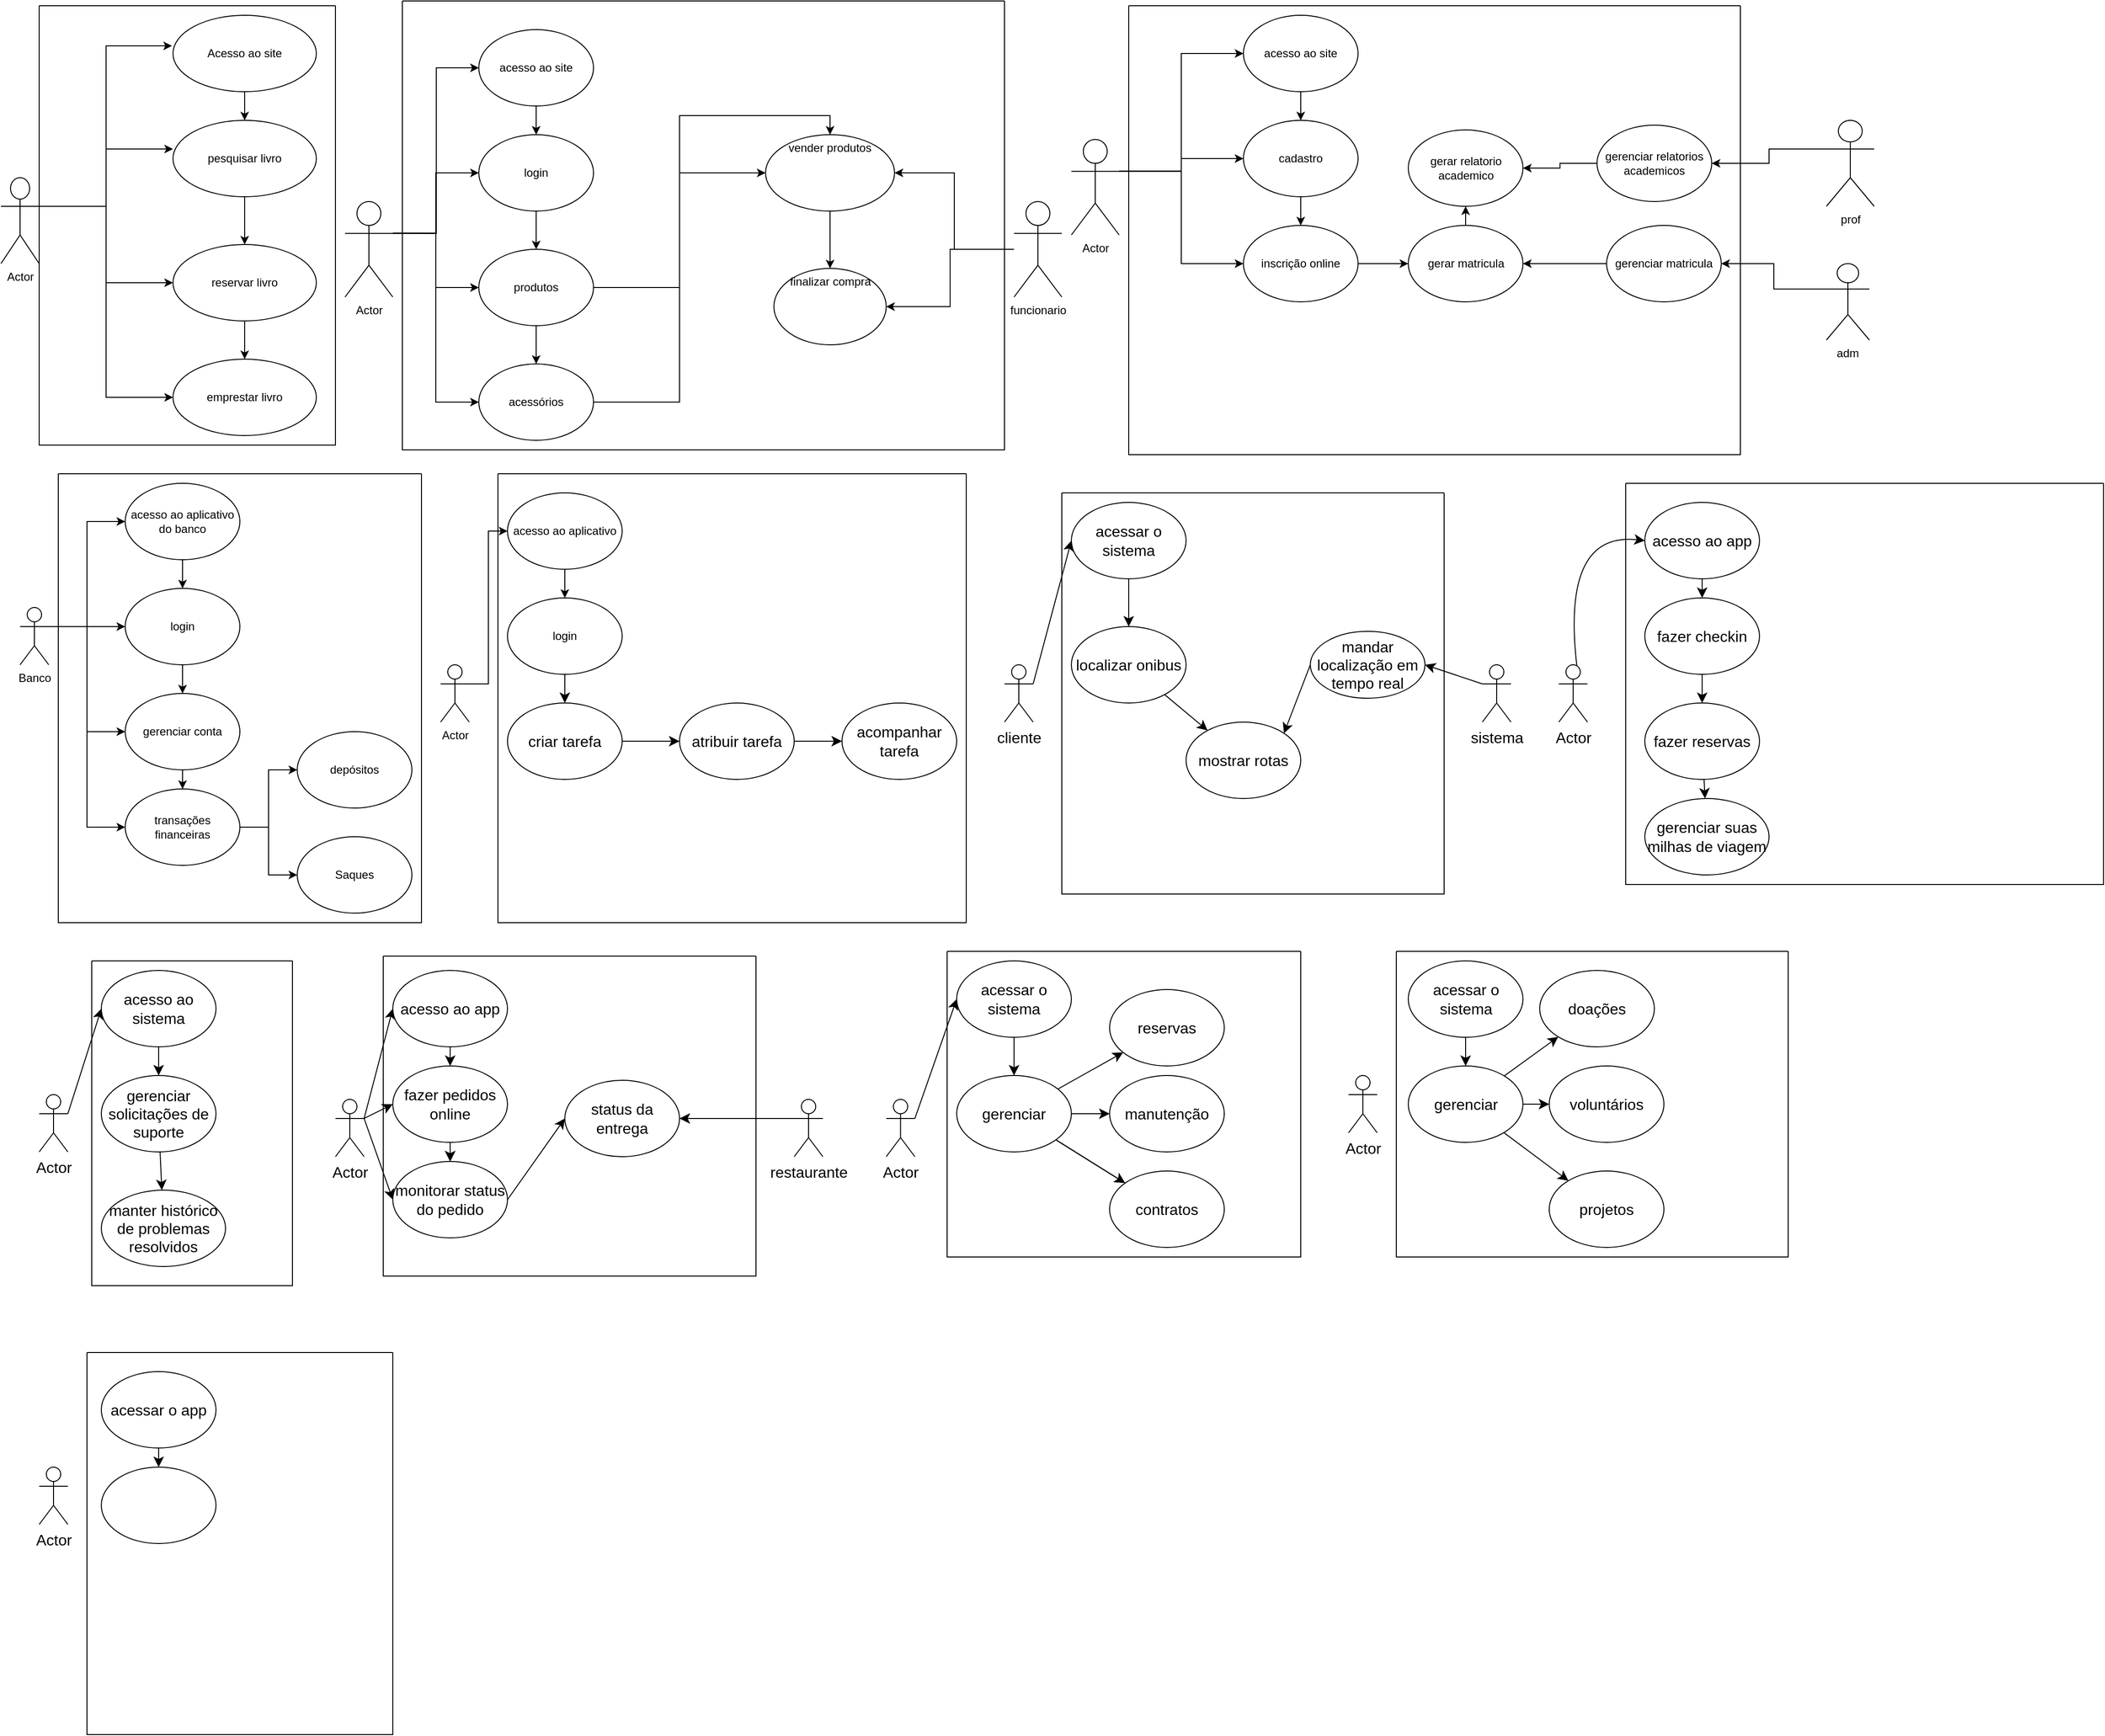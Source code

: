 <mxfile version="21.1.4" type="github">
  <diagram name="Página-1" id="LRbnNVNP2X4PWwNrP-vT">
    <mxGraphModel dx="826" dy="594" grid="1" gridSize="10" guides="1" tooltips="1" connect="1" arrows="1" fold="1" page="0" pageScale="1" pageWidth="1920" pageHeight="1200" background="none" math="0" shadow="0">
      <root>
        <mxCell id="0" />
        <mxCell id="1" parent="0" />
        <mxCell id="oviOYFt7pR6-ga45V4re-5" style="edgeStyle=orthogonalEdgeStyle;rounded=0;orthogonalLoop=1;jettySize=auto;html=1;exitX=1;exitY=0.333;exitDx=0;exitDy=0;exitPerimeter=0;entryX=0;entryY=0.375;entryDx=0;entryDy=0;entryPerimeter=0;" parent="1" source="oviOYFt7pR6-ga45V4re-1" target="oviOYFt7pR6-ga45V4re-2" edge="1">
          <mxGeometry relative="1" as="geometry" />
        </mxCell>
        <mxCell id="oviOYFt7pR6-ga45V4re-6" style="edgeStyle=orthogonalEdgeStyle;rounded=0;orthogonalLoop=1;jettySize=auto;html=1;exitX=1;exitY=0.333;exitDx=0;exitDy=0;exitPerimeter=0;entryX=0;entryY=0.5;entryDx=0;entryDy=0;" parent="1" source="oviOYFt7pR6-ga45V4re-1" target="oviOYFt7pR6-ga45V4re-3" edge="1">
          <mxGeometry relative="1" as="geometry" />
        </mxCell>
        <mxCell id="oviOYFt7pR6-ga45V4re-7" style="edgeStyle=orthogonalEdgeStyle;rounded=0;orthogonalLoop=1;jettySize=auto;html=1;exitX=1;exitY=0.333;exitDx=0;exitDy=0;exitPerimeter=0;entryX=0;entryY=0.5;entryDx=0;entryDy=0;" parent="1" source="oviOYFt7pR6-ga45V4re-1" target="oviOYFt7pR6-ga45V4re-4" edge="1">
          <mxGeometry relative="1" as="geometry" />
        </mxCell>
        <mxCell id="oviOYFt7pR6-ga45V4re-10" style="edgeStyle=orthogonalEdgeStyle;rounded=0;orthogonalLoop=1;jettySize=auto;html=1;exitX=1;exitY=0.333;exitDx=0;exitDy=0;exitPerimeter=0;entryX=-0.007;entryY=0.4;entryDx=0;entryDy=0;entryPerimeter=0;" parent="1" source="oviOYFt7pR6-ga45V4re-1" target="oviOYFt7pR6-ga45V4re-9" edge="1">
          <mxGeometry relative="1" as="geometry" />
        </mxCell>
        <mxCell id="oviOYFt7pR6-ga45V4re-1" value="Actor" style="shape=umlActor;verticalLabelPosition=bottom;verticalAlign=top;html=1;outlineConnect=0;" parent="1" vertex="1">
          <mxGeometry y="200" width="40" height="90" as="geometry" />
        </mxCell>
        <mxCell id="oviOYFt7pR6-ga45V4re-21" value="" style="edgeStyle=orthogonalEdgeStyle;rounded=0;orthogonalLoop=1;jettySize=auto;html=1;" parent="1" source="oviOYFt7pR6-ga45V4re-2" target="oviOYFt7pR6-ga45V4re-3" edge="1">
          <mxGeometry relative="1" as="geometry" />
        </mxCell>
        <mxCell id="oviOYFt7pR6-ga45V4re-2" value="pesquisar livro" style="ellipse;whiteSpace=wrap;html=1;" parent="1" vertex="1">
          <mxGeometry x="180" y="140" width="150" height="80" as="geometry" />
        </mxCell>
        <mxCell id="oviOYFt7pR6-ga45V4re-22" value="" style="edgeStyle=orthogonalEdgeStyle;rounded=0;orthogonalLoop=1;jettySize=auto;html=1;" parent="1" source="oviOYFt7pR6-ga45V4re-3" target="oviOYFt7pR6-ga45V4re-4" edge="1">
          <mxGeometry relative="1" as="geometry" />
        </mxCell>
        <mxCell id="oviOYFt7pR6-ga45V4re-3" value="reservar livro" style="ellipse;whiteSpace=wrap;html=1;" parent="1" vertex="1">
          <mxGeometry x="180" y="270" width="150" height="80" as="geometry" />
        </mxCell>
        <mxCell id="oviOYFt7pR6-ga45V4re-4" value="emprestar livro" style="ellipse;whiteSpace=wrap;html=1;" parent="1" vertex="1">
          <mxGeometry x="180" y="390" width="150" height="80" as="geometry" />
        </mxCell>
        <mxCell id="oviOYFt7pR6-ga45V4re-20" value="" style="edgeStyle=orthogonalEdgeStyle;rounded=0;orthogonalLoop=1;jettySize=auto;html=1;" parent="1" source="oviOYFt7pR6-ga45V4re-9" target="oviOYFt7pR6-ga45V4re-2" edge="1">
          <mxGeometry relative="1" as="geometry" />
        </mxCell>
        <mxCell id="oviOYFt7pR6-ga45V4re-9" value="Acesso ao site" style="ellipse;whiteSpace=wrap;html=1;" parent="1" vertex="1">
          <mxGeometry x="180" y="30" width="150" height="80" as="geometry" />
        </mxCell>
        <mxCell id="oviOYFt7pR6-ga45V4re-27" style="edgeStyle=orthogonalEdgeStyle;rounded=0;orthogonalLoop=1;jettySize=auto;html=1;entryX=0;entryY=0.5;entryDx=0;entryDy=0;" parent="1" target="oviOYFt7pR6-ga45V4re-13" edge="1">
          <mxGeometry relative="1" as="geometry">
            <mxPoint x="410" y="258" as="sourcePoint" />
          </mxGeometry>
        </mxCell>
        <mxCell id="oviOYFt7pR6-ga45V4re-28" style="edgeStyle=orthogonalEdgeStyle;rounded=0;orthogonalLoop=1;jettySize=auto;html=1;exitX=1;exitY=0.333;exitDx=0;exitDy=0;exitPerimeter=0;entryX=0;entryY=0.5;entryDx=0;entryDy=0;" parent="1" source="oviOYFt7pR6-ga45V4re-11" target="oviOYFt7pR6-ga45V4re-12" edge="1">
          <mxGeometry relative="1" as="geometry" />
        </mxCell>
        <mxCell id="oviOYFt7pR6-ga45V4re-29" style="edgeStyle=orthogonalEdgeStyle;rounded=0;orthogonalLoop=1;jettySize=auto;html=1;exitX=1;exitY=0.333;exitDx=0;exitDy=0;exitPerimeter=0;entryX=0;entryY=0.5;entryDx=0;entryDy=0;" parent="1" source="oviOYFt7pR6-ga45V4re-11" target="oviOYFt7pR6-ga45V4re-16" edge="1">
          <mxGeometry relative="1" as="geometry" />
        </mxCell>
        <mxCell id="oviOYFt7pR6-ga45V4re-30" style="edgeStyle=orthogonalEdgeStyle;rounded=0;orthogonalLoop=1;jettySize=auto;html=1;exitX=1;exitY=0.333;exitDx=0;exitDy=0;exitPerimeter=0;entryX=0;entryY=0.5;entryDx=0;entryDy=0;" parent="1" source="oviOYFt7pR6-ga45V4re-11" target="oviOYFt7pR6-ga45V4re-15" edge="1">
          <mxGeometry relative="1" as="geometry" />
        </mxCell>
        <mxCell id="oviOYFt7pR6-ga45V4re-11" value="Actor" style="shape=umlActor;verticalLabelPosition=bottom;verticalAlign=top;html=1;outlineConnect=0;" parent="1" vertex="1">
          <mxGeometry x="360" y="225" width="50" height="100" as="geometry" />
        </mxCell>
        <mxCell id="oviOYFt7pR6-ga45V4re-36" value="" style="edgeStyle=orthogonalEdgeStyle;rounded=0;orthogonalLoop=1;jettySize=auto;html=1;" parent="1" source="oviOYFt7pR6-ga45V4re-12" target="oviOYFt7pR6-ga45V4re-16" edge="1">
          <mxGeometry relative="1" as="geometry" />
        </mxCell>
        <mxCell id="oviOYFt7pR6-ga45V4re-12" value="login" style="ellipse;whiteSpace=wrap;html=1;" parent="1" vertex="1">
          <mxGeometry x="500" y="155" width="120" height="80" as="geometry" />
        </mxCell>
        <mxCell id="oviOYFt7pR6-ga45V4re-35" value="" style="edgeStyle=orthogonalEdgeStyle;rounded=0;orthogonalLoop=1;jettySize=auto;html=1;" parent="1" source="oviOYFt7pR6-ga45V4re-13" target="oviOYFt7pR6-ga45V4re-12" edge="1">
          <mxGeometry relative="1" as="geometry" />
        </mxCell>
        <mxCell id="oviOYFt7pR6-ga45V4re-13" value="acesso ao site" style="ellipse;whiteSpace=wrap;html=1;" parent="1" vertex="1">
          <mxGeometry x="500" y="45" width="120" height="80" as="geometry" />
        </mxCell>
        <mxCell id="oviOYFt7pR6-ga45V4re-26" value="" style="edgeStyle=orthogonalEdgeStyle;rounded=0;orthogonalLoop=1;jettySize=auto;html=1;" parent="1" source="oviOYFt7pR6-ga45V4re-14" target="oviOYFt7pR6-ga45V4re-25" edge="1">
          <mxGeometry relative="1" as="geometry" />
        </mxCell>
        <mxCell id="oviOYFt7pR6-ga45V4re-34" value="" style="edgeStyle=orthogonalEdgeStyle;rounded=0;orthogonalLoop=1;jettySize=auto;html=1;" parent="1" source="oviOYFt7pR6-ga45V4re-14" target="oviOYFt7pR6-ga45V4re-33" edge="1">
          <mxGeometry relative="1" as="geometry" />
        </mxCell>
        <object label="funcionario" id="oviOYFt7pR6-ga45V4re-14">
          <mxCell style="shape=umlActor;verticalLabelPosition=bottom;verticalAlign=top;html=1;outlineConnect=0;" parent="1" vertex="1">
            <mxGeometry x="1060" y="225" width="50" height="100" as="geometry" />
          </mxCell>
        </object>
        <mxCell id="oviOYFt7pR6-ga45V4re-32" style="edgeStyle=orthogonalEdgeStyle;rounded=0;orthogonalLoop=1;jettySize=auto;html=1;exitX=1;exitY=0.5;exitDx=0;exitDy=0;entryX=0.5;entryY=0;entryDx=0;entryDy=0;" parent="1" source="oviOYFt7pR6-ga45V4re-15" target="oviOYFt7pR6-ga45V4re-25" edge="1">
          <mxGeometry relative="1" as="geometry" />
        </mxCell>
        <mxCell id="oviOYFt7pR6-ga45V4re-15" value="acessórios" style="ellipse;whiteSpace=wrap;html=1;" parent="1" vertex="1">
          <mxGeometry x="500" y="395" width="120" height="80" as="geometry" />
        </mxCell>
        <mxCell id="oviOYFt7pR6-ga45V4re-31" style="edgeStyle=orthogonalEdgeStyle;rounded=0;orthogonalLoop=1;jettySize=auto;html=1;exitX=1;exitY=0.5;exitDx=0;exitDy=0;entryX=0;entryY=0.5;entryDx=0;entryDy=0;" parent="1" source="oviOYFt7pR6-ga45V4re-16" target="oviOYFt7pR6-ga45V4re-25" edge="1">
          <mxGeometry relative="1" as="geometry" />
        </mxCell>
        <mxCell id="oviOYFt7pR6-ga45V4re-37" value="" style="edgeStyle=orthogonalEdgeStyle;rounded=0;orthogonalLoop=1;jettySize=auto;html=1;" parent="1" source="oviOYFt7pR6-ga45V4re-16" target="oviOYFt7pR6-ga45V4re-15" edge="1">
          <mxGeometry relative="1" as="geometry" />
        </mxCell>
        <mxCell id="oviOYFt7pR6-ga45V4re-16" value="produtos" style="ellipse;whiteSpace=wrap;html=1;" parent="1" vertex="1">
          <mxGeometry x="500" y="275" width="120" height="80" as="geometry" />
        </mxCell>
        <mxCell id="oviOYFt7pR6-ga45V4re-38" value="" style="edgeStyle=orthogonalEdgeStyle;rounded=0;orthogonalLoop=1;jettySize=auto;html=1;" parent="1" source="oviOYFt7pR6-ga45V4re-25" target="oviOYFt7pR6-ga45V4re-33" edge="1">
          <mxGeometry relative="1" as="geometry" />
        </mxCell>
        <mxCell id="oviOYFt7pR6-ga45V4re-25" value="vender produtos" style="ellipse;whiteSpace=wrap;html=1;verticalAlign=top;" parent="1" vertex="1">
          <mxGeometry x="800" y="155" width="135" height="80" as="geometry" />
        </mxCell>
        <mxCell id="oviOYFt7pR6-ga45V4re-33" value="finalizar compra" style="ellipse;whiteSpace=wrap;html=1;verticalAlign=top;" parent="1" vertex="1">
          <mxGeometry x="808.75" y="295" width="117.5" height="80" as="geometry" />
        </mxCell>
        <mxCell id="oviOYFt7pR6-ga45V4re-43" value="" style="swimlane;startSize=0;" parent="1" vertex="1">
          <mxGeometry x="420" y="15" width="630" height="470" as="geometry" />
        </mxCell>
        <mxCell id="oviOYFt7pR6-ga45V4re-44" value="" style="swimlane;startSize=0;" parent="1" vertex="1">
          <mxGeometry x="40" y="20" width="310" height="460" as="geometry" />
        </mxCell>
        <mxCell id="oviOYFt7pR6-ga45V4re-45" value="" style="swimlane;startSize=0;" parent="1" vertex="1">
          <mxGeometry x="1180" y="20" width="640" height="470" as="geometry" />
        </mxCell>
        <mxCell id="oviOYFt7pR6-ga45V4re-47" value="" style="edgeStyle=orthogonalEdgeStyle;rounded=0;orthogonalLoop=1;jettySize=auto;html=1;" parent="oviOYFt7pR6-ga45V4re-45" source="oviOYFt7pR6-ga45V4re-40" target="oviOYFt7pR6-ga45V4re-46" edge="1">
          <mxGeometry relative="1" as="geometry" />
        </mxCell>
        <mxCell id="oviOYFt7pR6-ga45V4re-40" value="acesso ao site" style="ellipse;whiteSpace=wrap;html=1;" parent="oviOYFt7pR6-ga45V4re-45" vertex="1">
          <mxGeometry x="120" y="10" width="120" height="80" as="geometry" />
        </mxCell>
        <mxCell id="oviOYFt7pR6-ga45V4re-49" value="" style="edgeStyle=orthogonalEdgeStyle;rounded=0;orthogonalLoop=1;jettySize=auto;html=1;" parent="oviOYFt7pR6-ga45V4re-45" source="oviOYFt7pR6-ga45V4re-46" target="oviOYFt7pR6-ga45V4re-48" edge="1">
          <mxGeometry relative="1" as="geometry" />
        </mxCell>
        <mxCell id="oviOYFt7pR6-ga45V4re-46" value="cadastro" style="ellipse;whiteSpace=wrap;html=1;" parent="oviOYFt7pR6-ga45V4re-45" vertex="1">
          <mxGeometry x="120" y="120" width="120" height="80" as="geometry" />
        </mxCell>
        <mxCell id="oviOYFt7pR6-ga45V4re-55" value="" style="edgeStyle=orthogonalEdgeStyle;rounded=0;orthogonalLoop=1;jettySize=auto;html=1;" parent="oviOYFt7pR6-ga45V4re-45" source="oviOYFt7pR6-ga45V4re-48" target="oviOYFt7pR6-ga45V4re-54" edge="1">
          <mxGeometry relative="1" as="geometry" />
        </mxCell>
        <mxCell id="oviOYFt7pR6-ga45V4re-48" value="inscrição online" style="ellipse;whiteSpace=wrap;html=1;" parent="oviOYFt7pR6-ga45V4re-45" vertex="1">
          <mxGeometry x="120" y="230" width="120" height="80" as="geometry" />
        </mxCell>
        <mxCell id="oviOYFt7pR6-ga45V4re-64" style="edgeStyle=orthogonalEdgeStyle;rounded=0;orthogonalLoop=1;jettySize=auto;html=1;exitX=0;exitY=0.333;exitDx=0;exitDy=0;exitPerimeter=0;entryX=1;entryY=0.5;entryDx=0;entryDy=0;" parent="oviOYFt7pR6-ga45V4re-45" source="oviOYFt7pR6-ga45V4re-53" target="oviOYFt7pR6-ga45V4re-63" edge="1">
          <mxGeometry relative="1" as="geometry" />
        </mxCell>
        <mxCell id="oviOYFt7pR6-ga45V4re-53" value="adm" style="shape=umlActor;verticalLabelPosition=bottom;verticalAlign=top;outlineConnect=0;align=center;" parent="oviOYFt7pR6-ga45V4re-45" vertex="1">
          <mxGeometry x="730" y="270" width="45" height="80" as="geometry" />
        </mxCell>
        <mxCell id="oviOYFt7pR6-ga45V4re-61" value="" style="edgeStyle=orthogonalEdgeStyle;rounded=0;orthogonalLoop=1;jettySize=auto;html=1;" parent="oviOYFt7pR6-ga45V4re-45" source="oviOYFt7pR6-ga45V4re-54" target="oviOYFt7pR6-ga45V4re-60" edge="1">
          <mxGeometry relative="1" as="geometry" />
        </mxCell>
        <mxCell id="oviOYFt7pR6-ga45V4re-54" value="gerar matricula" style="ellipse;whiteSpace=wrap;html=1;align=center;" parent="oviOYFt7pR6-ga45V4re-45" vertex="1">
          <mxGeometry x="292.5" y="230" width="120" height="80" as="geometry" />
        </mxCell>
        <mxCell id="oviOYFt7pR6-ga45V4re-58" style="edgeStyle=orthogonalEdgeStyle;rounded=0;orthogonalLoop=1;jettySize=auto;html=1;exitX=0;exitY=0.333;exitDx=0;exitDy=0;exitPerimeter=0;entryX=1;entryY=0.5;entryDx=0;entryDy=0;" parent="oviOYFt7pR6-ga45V4re-45" source="oviOYFt7pR6-ga45V4re-56" target="oviOYFt7pR6-ga45V4re-57" edge="1">
          <mxGeometry relative="1" as="geometry" />
        </mxCell>
        <mxCell id="oviOYFt7pR6-ga45V4re-56" value="prof" style="shape=umlActor;verticalLabelPosition=bottom;verticalAlign=top;html=1;outlineConnect=0;" parent="oviOYFt7pR6-ga45V4re-45" vertex="1">
          <mxGeometry x="730" y="120" width="50" height="90" as="geometry" />
        </mxCell>
        <mxCell id="oviOYFt7pR6-ga45V4re-62" style="edgeStyle=orthogonalEdgeStyle;rounded=0;orthogonalLoop=1;jettySize=auto;html=1;exitX=0;exitY=0.5;exitDx=0;exitDy=0;entryX=1;entryY=0.5;entryDx=0;entryDy=0;" parent="oviOYFt7pR6-ga45V4re-45" source="oviOYFt7pR6-ga45V4re-57" target="oviOYFt7pR6-ga45V4re-60" edge="1">
          <mxGeometry relative="1" as="geometry" />
        </mxCell>
        <mxCell id="oviOYFt7pR6-ga45V4re-57" value="gerenciar relatorios academicos" style="ellipse;whiteSpace=wrap;html=1;" parent="oviOYFt7pR6-ga45V4re-45" vertex="1">
          <mxGeometry x="490" y="125" width="120" height="80" as="geometry" />
        </mxCell>
        <mxCell id="oviOYFt7pR6-ga45V4re-60" value="gerar relatorio academico" style="ellipse;whiteSpace=wrap;html=1;align=center;" parent="oviOYFt7pR6-ga45V4re-45" vertex="1">
          <mxGeometry x="292.5" y="130" width="120" height="80" as="geometry" />
        </mxCell>
        <mxCell id="oviOYFt7pR6-ga45V4re-65" style="edgeStyle=orthogonalEdgeStyle;rounded=0;orthogonalLoop=1;jettySize=auto;html=1;exitX=0;exitY=0.5;exitDx=0;exitDy=0;entryX=1;entryY=0.5;entryDx=0;entryDy=0;" parent="oviOYFt7pR6-ga45V4re-45" source="oviOYFt7pR6-ga45V4re-63" target="oviOYFt7pR6-ga45V4re-54" edge="1">
          <mxGeometry relative="1" as="geometry" />
        </mxCell>
        <mxCell id="oviOYFt7pR6-ga45V4re-63" value="gerenciar matricula" style="ellipse;whiteSpace=wrap;html=1;" parent="oviOYFt7pR6-ga45V4re-45" vertex="1">
          <mxGeometry x="500" y="230" width="120" height="80" as="geometry" />
        </mxCell>
        <mxCell id="oviOYFt7pR6-ga45V4re-82" style="edgeStyle=orthogonalEdgeStyle;rounded=0;orthogonalLoop=1;jettySize=auto;html=1;exitX=1;exitY=0.333;exitDx=0;exitDy=0;exitPerimeter=0;entryX=0;entryY=0.5;entryDx=0;entryDy=0;" parent="1" source="oviOYFt7pR6-ga45V4re-66" target="oviOYFt7pR6-ga45V4re-68" edge="1">
          <mxGeometry relative="1" as="geometry" />
        </mxCell>
        <mxCell id="oviOYFt7pR6-ga45V4re-83" style="edgeStyle=orthogonalEdgeStyle;rounded=0;orthogonalLoop=1;jettySize=auto;html=1;exitX=1;exitY=0.333;exitDx=0;exitDy=0;exitPerimeter=0;entryX=0;entryY=0.5;entryDx=0;entryDy=0;" parent="1" source="oviOYFt7pR6-ga45V4re-66" target="oviOYFt7pR6-ga45V4re-69" edge="1">
          <mxGeometry relative="1" as="geometry" />
        </mxCell>
        <mxCell id="oviOYFt7pR6-ga45V4re-84" style="edgeStyle=orthogonalEdgeStyle;rounded=0;orthogonalLoop=1;jettySize=auto;html=1;exitX=1;exitY=0.333;exitDx=0;exitDy=0;exitPerimeter=0;entryX=0;entryY=0.5;entryDx=0;entryDy=0;" parent="1" source="oviOYFt7pR6-ga45V4re-66" target="oviOYFt7pR6-ga45V4re-71" edge="1">
          <mxGeometry relative="1" as="geometry" />
        </mxCell>
        <mxCell id="oviOYFt7pR6-ga45V4re-85" style="edgeStyle=orthogonalEdgeStyle;rounded=0;orthogonalLoop=1;jettySize=auto;html=1;exitX=1;exitY=0.333;exitDx=0;exitDy=0;exitPerimeter=0;entryX=0;entryY=0.5;entryDx=0;entryDy=0;" parent="1" source="oviOYFt7pR6-ga45V4re-66" target="oviOYFt7pR6-ga45V4re-73" edge="1">
          <mxGeometry relative="1" as="geometry" />
        </mxCell>
        <mxCell id="oviOYFt7pR6-ga45V4re-66" value="Banco" style="shape=umlActor;verticalLabelPosition=bottom;verticalAlign=top;html=1;outlineConnect=0;" parent="1" vertex="1">
          <mxGeometry x="20" y="650" width="30" height="60" as="geometry" />
        </mxCell>
        <mxCell id="oviOYFt7pR6-ga45V4re-67" value="" style="swimlane;startSize=0;" parent="1" vertex="1">
          <mxGeometry x="60" y="510" width="380" height="470" as="geometry" />
        </mxCell>
        <mxCell id="oviOYFt7pR6-ga45V4re-70" value="" style="edgeStyle=orthogonalEdgeStyle;rounded=0;orthogonalLoop=1;jettySize=auto;html=1;" parent="oviOYFt7pR6-ga45V4re-67" source="oviOYFt7pR6-ga45V4re-68" target="oviOYFt7pR6-ga45V4re-69" edge="1">
          <mxGeometry relative="1" as="geometry" />
        </mxCell>
        <mxCell id="oviOYFt7pR6-ga45V4re-68" value="acesso ao aplicativo do banco" style="ellipse;whiteSpace=wrap;html=1;" parent="oviOYFt7pR6-ga45V4re-67" vertex="1">
          <mxGeometry x="70" y="10" width="120" height="80" as="geometry" />
        </mxCell>
        <mxCell id="oviOYFt7pR6-ga45V4re-72" value="" style="edgeStyle=orthogonalEdgeStyle;rounded=0;orthogonalLoop=1;jettySize=auto;html=1;" parent="oviOYFt7pR6-ga45V4re-67" source="oviOYFt7pR6-ga45V4re-69" target="oviOYFt7pR6-ga45V4re-71" edge="1">
          <mxGeometry relative="1" as="geometry" />
        </mxCell>
        <mxCell id="oviOYFt7pR6-ga45V4re-69" value="login" style="ellipse;whiteSpace=wrap;html=1;" parent="oviOYFt7pR6-ga45V4re-67" vertex="1">
          <mxGeometry x="70" y="120" width="120" height="80" as="geometry" />
        </mxCell>
        <mxCell id="oviOYFt7pR6-ga45V4re-74" value="" style="edgeStyle=orthogonalEdgeStyle;rounded=0;orthogonalLoop=1;jettySize=auto;html=1;" parent="oviOYFt7pR6-ga45V4re-67" source="oviOYFt7pR6-ga45V4re-71" target="oviOYFt7pR6-ga45V4re-73" edge="1">
          <mxGeometry relative="1" as="geometry" />
        </mxCell>
        <mxCell id="oviOYFt7pR6-ga45V4re-71" value="gerenciar conta" style="ellipse;whiteSpace=wrap;html=1;" parent="oviOYFt7pR6-ga45V4re-67" vertex="1">
          <mxGeometry x="70" y="230" width="120" height="80" as="geometry" />
        </mxCell>
        <mxCell id="oviOYFt7pR6-ga45V4re-81" value="" style="edgeStyle=orthogonalEdgeStyle;rounded=0;orthogonalLoop=1;jettySize=auto;html=1;" parent="oviOYFt7pR6-ga45V4re-67" source="oviOYFt7pR6-ga45V4re-73" target="oviOYFt7pR6-ga45V4re-80" edge="1">
          <mxGeometry relative="1" as="geometry" />
        </mxCell>
        <mxCell id="oviOYFt7pR6-ga45V4re-73" value="transações financeiras" style="ellipse;whiteSpace=wrap;html=1;" parent="oviOYFt7pR6-ga45V4re-67" vertex="1">
          <mxGeometry x="70" y="330" width="120" height="80" as="geometry" />
        </mxCell>
        <mxCell id="oviOYFt7pR6-ga45V4re-78" value="depósitos" style="ellipse;whiteSpace=wrap;html=1;" parent="oviOYFt7pR6-ga45V4re-67" vertex="1">
          <mxGeometry x="250" y="270" width="120" height="80" as="geometry" />
        </mxCell>
        <mxCell id="oviOYFt7pR6-ga45V4re-79" value="" style="edgeStyle=orthogonalEdgeStyle;rounded=0;orthogonalLoop=1;jettySize=auto;html=1;" parent="oviOYFt7pR6-ga45V4re-67" source="oviOYFt7pR6-ga45V4re-73" target="oviOYFt7pR6-ga45V4re-78" edge="1">
          <mxGeometry relative="1" as="geometry" />
        </mxCell>
        <mxCell id="oviOYFt7pR6-ga45V4re-80" value="Saques" style="ellipse;whiteSpace=wrap;html=1;" parent="oviOYFt7pR6-ga45V4re-67" vertex="1">
          <mxGeometry x="250" y="380" width="120" height="80" as="geometry" />
        </mxCell>
        <mxCell id="oviOYFt7pR6-ga45V4re-39" value="Actor" style="shape=umlActor;verticalLabelPosition=bottom;verticalAlign=top;html=1;outlineConnect=0;" parent="1" vertex="1">
          <mxGeometry x="1120" y="160" width="50" height="100" as="geometry" />
        </mxCell>
        <mxCell id="oviOYFt7pR6-ga45V4re-50" style="edgeStyle=orthogonalEdgeStyle;rounded=0;orthogonalLoop=1;jettySize=auto;html=1;exitX=1;exitY=0.333;exitDx=0;exitDy=0;exitPerimeter=0;entryX=0;entryY=0.5;entryDx=0;entryDy=0;" parent="1" source="oviOYFt7pR6-ga45V4re-39" target="oviOYFt7pR6-ga45V4re-40" edge="1">
          <mxGeometry relative="1" as="geometry" />
        </mxCell>
        <mxCell id="oviOYFt7pR6-ga45V4re-51" style="edgeStyle=orthogonalEdgeStyle;rounded=0;orthogonalLoop=1;jettySize=auto;html=1;exitX=1;exitY=0.333;exitDx=0;exitDy=0;exitPerimeter=0;entryX=0;entryY=0.5;entryDx=0;entryDy=0;" parent="1" source="oviOYFt7pR6-ga45V4re-39" target="oviOYFt7pR6-ga45V4re-46" edge="1">
          <mxGeometry relative="1" as="geometry" />
        </mxCell>
        <mxCell id="oviOYFt7pR6-ga45V4re-52" style="edgeStyle=orthogonalEdgeStyle;rounded=0;orthogonalLoop=1;jettySize=auto;html=1;exitX=1;exitY=0.333;exitDx=0;exitDy=0;exitPerimeter=0;entryX=0;entryY=0.5;entryDx=0;entryDy=0;" parent="1" source="oviOYFt7pR6-ga45V4re-39" target="oviOYFt7pR6-ga45V4re-48" edge="1">
          <mxGeometry relative="1" as="geometry" />
        </mxCell>
        <mxCell id="JlkL9IGdBqdj9I0cIEox-1" style="edgeStyle=orthogonalEdgeStyle;rounded=0;orthogonalLoop=1;jettySize=auto;html=1;exitX=1;exitY=0.333;exitDx=0;exitDy=0;exitPerimeter=0;entryX=0;entryY=0.5;entryDx=0;entryDy=0;" parent="1" source="oviOYFt7pR6-ga45V4re-87" target="oviOYFt7pR6-ga45V4re-90" edge="1">
          <mxGeometry relative="1" as="geometry" />
        </mxCell>
        <mxCell id="oviOYFt7pR6-ga45V4re-87" value="Actor" style="shape=umlActor;verticalLabelPosition=bottom;verticalAlign=top;html=1;outlineConnect=0;" parent="1" vertex="1">
          <mxGeometry x="460" y="710" width="30" height="60" as="geometry" />
        </mxCell>
        <mxCell id="oviOYFt7pR6-ga45V4re-88" value="" style="swimlane;startSize=0;" parent="1" vertex="1">
          <mxGeometry x="520" y="510" width="490" height="470" as="geometry" />
        </mxCell>
        <mxCell id="JlkL9IGdBqdj9I0cIEox-2" value="" style="edgeStyle=orthogonalEdgeStyle;rounded=0;orthogonalLoop=1;jettySize=auto;html=1;" parent="oviOYFt7pR6-ga45V4re-88" source="oviOYFt7pR6-ga45V4re-90" target="oviOYFt7pR6-ga45V4re-89" edge="1">
          <mxGeometry relative="1" as="geometry" />
        </mxCell>
        <mxCell id="oviOYFt7pR6-ga45V4re-90" value="acesso ao aplicativo" style="ellipse;whiteSpace=wrap;html=1;" parent="oviOYFt7pR6-ga45V4re-88" vertex="1">
          <mxGeometry x="10" y="20" width="120" height="80" as="geometry" />
        </mxCell>
        <mxCell id="dRWtWInUFrxZpv6eShJe-2" value="" style="edgeStyle=none;curved=1;rounded=0;orthogonalLoop=1;jettySize=auto;html=1;fontSize=12;startSize=8;endSize=8;" edge="1" parent="oviOYFt7pR6-ga45V4re-88" source="oviOYFt7pR6-ga45V4re-89" target="dRWtWInUFrxZpv6eShJe-1">
          <mxGeometry relative="1" as="geometry" />
        </mxCell>
        <mxCell id="oviOYFt7pR6-ga45V4re-89" value="login" style="ellipse;whiteSpace=wrap;html=1;" parent="oviOYFt7pR6-ga45V4re-88" vertex="1">
          <mxGeometry x="10" y="130" width="120" height="80" as="geometry" />
        </mxCell>
        <mxCell id="dRWtWInUFrxZpv6eShJe-4" value="" style="edgeStyle=none;curved=1;rounded=0;orthogonalLoop=1;jettySize=auto;html=1;fontSize=12;startSize=8;endSize=8;" edge="1" parent="oviOYFt7pR6-ga45V4re-88" source="dRWtWInUFrxZpv6eShJe-1" target="dRWtWInUFrxZpv6eShJe-3">
          <mxGeometry relative="1" as="geometry" />
        </mxCell>
        <mxCell id="dRWtWInUFrxZpv6eShJe-1" value="criar tarefa" style="ellipse;whiteSpace=wrap;html=1;fontSize=16;" vertex="1" parent="oviOYFt7pR6-ga45V4re-88">
          <mxGeometry x="10" y="240" width="120" height="80" as="geometry" />
        </mxCell>
        <mxCell id="dRWtWInUFrxZpv6eShJe-6" value="" style="edgeStyle=none;curved=1;rounded=0;orthogonalLoop=1;jettySize=auto;html=1;fontSize=12;startSize=8;endSize=8;" edge="1" parent="oviOYFt7pR6-ga45V4re-88" source="dRWtWInUFrxZpv6eShJe-3" target="dRWtWInUFrxZpv6eShJe-5">
          <mxGeometry relative="1" as="geometry" />
        </mxCell>
        <mxCell id="dRWtWInUFrxZpv6eShJe-3" value="atribuir tarefa" style="ellipse;whiteSpace=wrap;html=1;fontSize=16;" vertex="1" parent="oviOYFt7pR6-ga45V4re-88">
          <mxGeometry x="190" y="240" width="120" height="80" as="geometry" />
        </mxCell>
        <mxCell id="dRWtWInUFrxZpv6eShJe-5" value="acompanhar tarefa" style="ellipse;whiteSpace=wrap;html=1;fontSize=16;" vertex="1" parent="oviOYFt7pR6-ga45V4re-88">
          <mxGeometry x="360" y="240" width="120" height="80" as="geometry" />
        </mxCell>
        <mxCell id="dRWtWInUFrxZpv6eShJe-7" value="" style="swimlane;startSize=0;fontSize=16;" vertex="1" parent="1">
          <mxGeometry x="1110" y="530" width="400" height="420" as="geometry" />
        </mxCell>
        <mxCell id="dRWtWInUFrxZpv6eShJe-12" value="" style="edgeStyle=none;curved=1;rounded=0;orthogonalLoop=1;jettySize=auto;html=1;fontSize=12;startSize=8;endSize=8;" edge="1" parent="dRWtWInUFrxZpv6eShJe-7" source="dRWtWInUFrxZpv6eShJe-9" target="dRWtWInUFrxZpv6eShJe-11">
          <mxGeometry relative="1" as="geometry" />
        </mxCell>
        <mxCell id="dRWtWInUFrxZpv6eShJe-9" value="acessar o sistema" style="ellipse;whiteSpace=wrap;html=1;fontSize=16;" vertex="1" parent="dRWtWInUFrxZpv6eShJe-7">
          <mxGeometry x="10" y="10" width="120" height="80" as="geometry" />
        </mxCell>
        <mxCell id="dRWtWInUFrxZpv6eShJe-18" value="" style="edgeStyle=none;curved=1;rounded=0;orthogonalLoop=1;jettySize=auto;html=1;fontSize=12;startSize=8;endSize=8;" edge="1" parent="dRWtWInUFrxZpv6eShJe-7" source="dRWtWInUFrxZpv6eShJe-11" target="dRWtWInUFrxZpv6eShJe-17">
          <mxGeometry relative="1" as="geometry" />
        </mxCell>
        <mxCell id="dRWtWInUFrxZpv6eShJe-11" value="localizar onibus" style="ellipse;whiteSpace=wrap;html=1;fontSize=16;" vertex="1" parent="dRWtWInUFrxZpv6eShJe-7">
          <mxGeometry x="10" y="140" width="120" height="80" as="geometry" />
        </mxCell>
        <mxCell id="dRWtWInUFrxZpv6eShJe-19" style="edgeStyle=none;curved=1;rounded=0;orthogonalLoop=1;jettySize=auto;html=1;exitX=0;exitY=0.5;exitDx=0;exitDy=0;entryX=1;entryY=0;entryDx=0;entryDy=0;fontSize=12;startSize=8;endSize=8;" edge="1" parent="dRWtWInUFrxZpv6eShJe-7" source="dRWtWInUFrxZpv6eShJe-14" target="dRWtWInUFrxZpv6eShJe-17">
          <mxGeometry relative="1" as="geometry" />
        </mxCell>
        <mxCell id="dRWtWInUFrxZpv6eShJe-14" value="mandar localização em tempo real" style="ellipse;whiteSpace=wrap;html=1;fontSize=16;" vertex="1" parent="dRWtWInUFrxZpv6eShJe-7">
          <mxGeometry x="260" y="145" width="120" height="70" as="geometry" />
        </mxCell>
        <mxCell id="dRWtWInUFrxZpv6eShJe-17" value="mostrar rotas" style="ellipse;whiteSpace=wrap;html=1;fontSize=16;" vertex="1" parent="dRWtWInUFrxZpv6eShJe-7">
          <mxGeometry x="130" y="240" width="120" height="80" as="geometry" />
        </mxCell>
        <mxCell id="dRWtWInUFrxZpv6eShJe-10" style="edgeStyle=none;curved=1;rounded=0;orthogonalLoop=1;jettySize=auto;html=1;exitX=1;exitY=0.333;exitDx=0;exitDy=0;exitPerimeter=0;entryX=0;entryY=0.5;entryDx=0;entryDy=0;fontSize=12;startSize=8;endSize=8;" edge="1" parent="1" source="dRWtWInUFrxZpv6eShJe-8" target="dRWtWInUFrxZpv6eShJe-9">
          <mxGeometry relative="1" as="geometry" />
        </mxCell>
        <mxCell id="dRWtWInUFrxZpv6eShJe-8" value="cliente" style="shape=umlActor;verticalLabelPosition=bottom;verticalAlign=top;html=1;outlineConnect=0;fontSize=16;" vertex="1" parent="1">
          <mxGeometry x="1050" y="710" width="30" height="60" as="geometry" />
        </mxCell>
        <mxCell id="dRWtWInUFrxZpv6eShJe-15" style="edgeStyle=none;curved=1;rounded=0;orthogonalLoop=1;jettySize=auto;html=1;exitX=0;exitY=0.333;exitDx=0;exitDy=0;exitPerimeter=0;entryX=1;entryY=0.5;entryDx=0;entryDy=0;fontSize=12;startSize=8;endSize=8;" edge="1" parent="1" source="dRWtWInUFrxZpv6eShJe-13" target="dRWtWInUFrxZpv6eShJe-14">
          <mxGeometry relative="1" as="geometry" />
        </mxCell>
        <mxCell id="dRWtWInUFrxZpv6eShJe-13" value="sistema&lt;br&gt;" style="shape=umlActor;verticalLabelPosition=bottom;verticalAlign=top;html=1;outlineConnect=0;fontSize=16;" vertex="1" parent="1">
          <mxGeometry x="1550" y="710" width="30" height="60" as="geometry" />
        </mxCell>
        <mxCell id="dRWtWInUFrxZpv6eShJe-20" value="" style="swimlane;startSize=0;fontSize=16;" vertex="1" parent="1">
          <mxGeometry x="1700" y="520" width="500" height="420" as="geometry" />
        </mxCell>
        <mxCell id="dRWtWInUFrxZpv6eShJe-25" value="" style="edgeStyle=none;curved=1;rounded=0;orthogonalLoop=1;jettySize=auto;html=1;fontSize=12;startSize=8;endSize=8;" edge="1" parent="dRWtWInUFrxZpv6eShJe-20" source="dRWtWInUFrxZpv6eShJe-22" target="dRWtWInUFrxZpv6eShJe-24">
          <mxGeometry relative="1" as="geometry" />
        </mxCell>
        <mxCell id="dRWtWInUFrxZpv6eShJe-22" value="acesso ao app" style="ellipse;whiteSpace=wrap;html=1;fontSize=16;" vertex="1" parent="dRWtWInUFrxZpv6eShJe-20">
          <mxGeometry x="20" y="20" width="120" height="80" as="geometry" />
        </mxCell>
        <mxCell id="dRWtWInUFrxZpv6eShJe-27" value="" style="edgeStyle=none;curved=1;rounded=0;orthogonalLoop=1;jettySize=auto;html=1;fontSize=12;startSize=8;endSize=8;" edge="1" parent="dRWtWInUFrxZpv6eShJe-20" source="dRWtWInUFrxZpv6eShJe-24" target="dRWtWInUFrxZpv6eShJe-26">
          <mxGeometry relative="1" as="geometry" />
        </mxCell>
        <mxCell id="dRWtWInUFrxZpv6eShJe-24" value="fazer checkin" style="ellipse;whiteSpace=wrap;html=1;fontSize=16;" vertex="1" parent="dRWtWInUFrxZpv6eShJe-20">
          <mxGeometry x="20" y="120" width="120" height="80" as="geometry" />
        </mxCell>
        <mxCell id="dRWtWInUFrxZpv6eShJe-29" value="" style="edgeStyle=none;curved=1;rounded=0;orthogonalLoop=1;jettySize=auto;html=1;fontSize=12;startSize=8;endSize=8;" edge="1" parent="dRWtWInUFrxZpv6eShJe-20" source="dRWtWInUFrxZpv6eShJe-26" target="dRWtWInUFrxZpv6eShJe-28">
          <mxGeometry relative="1" as="geometry" />
        </mxCell>
        <mxCell id="dRWtWInUFrxZpv6eShJe-26" value="fazer reservas" style="ellipse;whiteSpace=wrap;html=1;fontSize=16;" vertex="1" parent="dRWtWInUFrxZpv6eShJe-20">
          <mxGeometry x="20" y="230" width="120" height="80" as="geometry" />
        </mxCell>
        <mxCell id="dRWtWInUFrxZpv6eShJe-28" value="gerenciar suas milhas de viagem" style="ellipse;whiteSpace=wrap;html=1;fontSize=16;" vertex="1" parent="dRWtWInUFrxZpv6eShJe-20">
          <mxGeometry x="20" y="330" width="130" height="80" as="geometry" />
        </mxCell>
        <mxCell id="dRWtWInUFrxZpv6eShJe-23" style="edgeStyle=none;curved=1;rounded=0;orthogonalLoop=1;jettySize=auto;html=1;exitX=1;exitY=0.333;exitDx=0;exitDy=0;exitPerimeter=0;entryX=0;entryY=0.5;entryDx=0;entryDy=0;fontSize=12;startSize=8;endSize=8;" edge="1" parent="1" target="dRWtWInUFrxZpv6eShJe-22">
          <mxGeometry relative="1" as="geometry">
            <mxPoint x="1650" y="720" as="sourcePoint" />
            <Array as="points">
              <mxPoint x="1630" y="570" />
            </Array>
          </mxGeometry>
        </mxCell>
        <mxCell id="dRWtWInUFrxZpv6eShJe-21" value="Actor" style="shape=umlActor;verticalLabelPosition=bottom;verticalAlign=top;html=1;outlineConnect=0;fontSize=16;" vertex="1" parent="1">
          <mxGeometry x="1630" y="710" width="30" height="60" as="geometry" />
        </mxCell>
        <mxCell id="dRWtWInUFrxZpv6eShJe-37" style="edgeStyle=none;curved=1;rounded=0;orthogonalLoop=1;jettySize=auto;html=1;exitX=1;exitY=0.333;exitDx=0;exitDy=0;exitPerimeter=0;entryX=0.048;entryY=0.147;entryDx=0;entryDy=0;entryPerimeter=0;fontSize=12;startSize=8;endSize=8;" edge="1" parent="1" source="dRWtWInUFrxZpv6eShJe-30" target="dRWtWInUFrxZpv6eShJe-31">
          <mxGeometry relative="1" as="geometry" />
        </mxCell>
        <mxCell id="dRWtWInUFrxZpv6eShJe-30" value="Actor" style="shape=umlActor;verticalLabelPosition=bottom;verticalAlign=top;html=1;outlineConnect=0;fontSize=16;" vertex="1" parent="1">
          <mxGeometry x="40" y="1160" width="30" height="60" as="geometry" />
        </mxCell>
        <mxCell id="dRWtWInUFrxZpv6eShJe-31" value="" style="swimlane;startSize=0;fontSize=16;" vertex="1" parent="1">
          <mxGeometry x="95" y="1020" width="210" height="340" as="geometry" />
        </mxCell>
        <mxCell id="dRWtWInUFrxZpv6eShJe-34" value="" style="edgeStyle=none;curved=1;rounded=0;orthogonalLoop=1;jettySize=auto;html=1;fontSize=12;startSize=8;endSize=8;" edge="1" parent="dRWtWInUFrxZpv6eShJe-31" source="dRWtWInUFrxZpv6eShJe-32" target="dRWtWInUFrxZpv6eShJe-33">
          <mxGeometry relative="1" as="geometry" />
        </mxCell>
        <mxCell id="dRWtWInUFrxZpv6eShJe-32" value="acesso ao sistema" style="ellipse;whiteSpace=wrap;html=1;fontSize=16;" vertex="1" parent="dRWtWInUFrxZpv6eShJe-31">
          <mxGeometry x="10" y="10" width="120" height="80" as="geometry" />
        </mxCell>
        <mxCell id="dRWtWInUFrxZpv6eShJe-36" value="" style="edgeStyle=none;curved=1;rounded=0;orthogonalLoop=1;jettySize=auto;html=1;fontSize=12;startSize=8;endSize=8;" edge="1" parent="dRWtWInUFrxZpv6eShJe-31" source="dRWtWInUFrxZpv6eShJe-33" target="dRWtWInUFrxZpv6eShJe-35">
          <mxGeometry relative="1" as="geometry" />
        </mxCell>
        <mxCell id="dRWtWInUFrxZpv6eShJe-33" value="gerenciar solicitações de suporte" style="ellipse;whiteSpace=wrap;html=1;fontSize=16;" vertex="1" parent="dRWtWInUFrxZpv6eShJe-31">
          <mxGeometry x="10" y="120" width="120" height="80" as="geometry" />
        </mxCell>
        <mxCell id="dRWtWInUFrxZpv6eShJe-35" value="manter histórico de problemas resolvidos" style="ellipse;whiteSpace=wrap;html=1;fontSize=16;" vertex="1" parent="dRWtWInUFrxZpv6eShJe-31">
          <mxGeometry x="10" y="240" width="130" height="80" as="geometry" />
        </mxCell>
        <mxCell id="dRWtWInUFrxZpv6eShJe-49" style="edgeStyle=none;curved=1;rounded=0;orthogonalLoop=1;jettySize=auto;html=1;exitX=1;exitY=0.333;exitDx=0;exitDy=0;exitPerimeter=0;entryX=0;entryY=0.5;entryDx=0;entryDy=0;fontSize=12;startSize=8;endSize=8;" edge="1" parent="1" source="dRWtWInUFrxZpv6eShJe-38" target="dRWtWInUFrxZpv6eShJe-40">
          <mxGeometry relative="1" as="geometry" />
        </mxCell>
        <mxCell id="dRWtWInUFrxZpv6eShJe-50" style="edgeStyle=none;curved=1;rounded=0;orthogonalLoop=1;jettySize=auto;html=1;exitX=1;exitY=0.333;exitDx=0;exitDy=0;exitPerimeter=0;entryX=0;entryY=0.5;entryDx=0;entryDy=0;fontSize=12;startSize=8;endSize=8;" edge="1" parent="1" source="dRWtWInUFrxZpv6eShJe-38" target="dRWtWInUFrxZpv6eShJe-41">
          <mxGeometry relative="1" as="geometry" />
        </mxCell>
        <mxCell id="dRWtWInUFrxZpv6eShJe-51" style="edgeStyle=none;curved=1;rounded=0;orthogonalLoop=1;jettySize=auto;html=1;exitX=1;exitY=0.333;exitDx=0;exitDy=0;exitPerimeter=0;entryX=0;entryY=0.5;entryDx=0;entryDy=0;fontSize=12;startSize=8;endSize=8;" edge="1" parent="1" source="dRWtWInUFrxZpv6eShJe-38" target="dRWtWInUFrxZpv6eShJe-45">
          <mxGeometry relative="1" as="geometry" />
        </mxCell>
        <mxCell id="dRWtWInUFrxZpv6eShJe-38" value="Actor" style="shape=umlActor;verticalLabelPosition=bottom;verticalAlign=top;html=1;outlineConnect=0;fontSize=16;" vertex="1" parent="1">
          <mxGeometry x="350" y="1165" width="30" height="60" as="geometry" />
        </mxCell>
        <mxCell id="dRWtWInUFrxZpv6eShJe-39" value="" style="swimlane;startSize=0;fontSize=16;" vertex="1" parent="1">
          <mxGeometry x="400" y="1015" width="390" height="335" as="geometry" />
        </mxCell>
        <mxCell id="dRWtWInUFrxZpv6eShJe-42" value="" style="edgeStyle=none;curved=1;rounded=0;orthogonalLoop=1;jettySize=auto;html=1;fontSize=12;startSize=8;endSize=8;" edge="1" parent="dRWtWInUFrxZpv6eShJe-39" source="dRWtWInUFrxZpv6eShJe-40" target="dRWtWInUFrxZpv6eShJe-41">
          <mxGeometry relative="1" as="geometry" />
        </mxCell>
        <mxCell id="dRWtWInUFrxZpv6eShJe-40" value="acesso ao app" style="ellipse;whiteSpace=wrap;html=1;fontSize=16;" vertex="1" parent="dRWtWInUFrxZpv6eShJe-39">
          <mxGeometry x="10" y="15" width="120" height="80" as="geometry" />
        </mxCell>
        <mxCell id="dRWtWInUFrxZpv6eShJe-44" value="" style="edgeStyle=none;curved=1;rounded=0;orthogonalLoop=1;jettySize=auto;html=1;fontSize=12;startSize=8;endSize=8;" edge="1" parent="dRWtWInUFrxZpv6eShJe-39" source="dRWtWInUFrxZpv6eShJe-41">
          <mxGeometry relative="1" as="geometry">
            <mxPoint x="70" y="215" as="targetPoint" />
          </mxGeometry>
        </mxCell>
        <mxCell id="dRWtWInUFrxZpv6eShJe-46" value="" style="edgeStyle=none;curved=1;rounded=0;orthogonalLoop=1;jettySize=auto;html=1;fontSize=12;startSize=8;endSize=8;" edge="1" parent="dRWtWInUFrxZpv6eShJe-39" source="dRWtWInUFrxZpv6eShJe-41" target="dRWtWInUFrxZpv6eShJe-45">
          <mxGeometry relative="1" as="geometry" />
        </mxCell>
        <mxCell id="dRWtWInUFrxZpv6eShJe-41" value="fazer pedidos online" style="ellipse;whiteSpace=wrap;html=1;fontSize=16;" vertex="1" parent="dRWtWInUFrxZpv6eShJe-39">
          <mxGeometry x="10" y="115" width="120" height="80" as="geometry" />
        </mxCell>
        <mxCell id="dRWtWInUFrxZpv6eShJe-53" style="edgeStyle=none;curved=1;rounded=0;orthogonalLoop=1;jettySize=auto;html=1;exitX=1;exitY=0.5;exitDx=0;exitDy=0;entryX=0;entryY=0.5;entryDx=0;entryDy=0;fontSize=12;startSize=8;endSize=8;" edge="1" parent="dRWtWInUFrxZpv6eShJe-39" source="dRWtWInUFrxZpv6eShJe-45" target="dRWtWInUFrxZpv6eShJe-48">
          <mxGeometry relative="1" as="geometry" />
        </mxCell>
        <mxCell id="dRWtWInUFrxZpv6eShJe-45" value="monitorar status do pedido" style="ellipse;whiteSpace=wrap;html=1;fontSize=16;" vertex="1" parent="dRWtWInUFrxZpv6eShJe-39">
          <mxGeometry x="10" y="215" width="120" height="80" as="geometry" />
        </mxCell>
        <mxCell id="dRWtWInUFrxZpv6eShJe-48" value="status da entrega" style="ellipse;whiteSpace=wrap;html=1;fontSize=16;" vertex="1" parent="dRWtWInUFrxZpv6eShJe-39">
          <mxGeometry x="190" y="130" width="120" height="80" as="geometry" />
        </mxCell>
        <mxCell id="dRWtWInUFrxZpv6eShJe-52" style="edgeStyle=none;curved=1;rounded=0;orthogonalLoop=1;jettySize=auto;html=1;exitX=0;exitY=0.333;exitDx=0;exitDy=0;exitPerimeter=0;entryX=1;entryY=0.5;entryDx=0;entryDy=0;fontSize=12;startSize=8;endSize=8;" edge="1" parent="1" source="dRWtWInUFrxZpv6eShJe-47" target="dRWtWInUFrxZpv6eShJe-48">
          <mxGeometry relative="1" as="geometry" />
        </mxCell>
        <mxCell id="dRWtWInUFrxZpv6eShJe-47" value="restaurante" style="shape=umlActor;verticalLabelPosition=bottom;verticalAlign=top;html=1;outlineConnect=0;fontSize=16;" vertex="1" parent="1">
          <mxGeometry x="830" y="1165" width="30" height="60" as="geometry" />
        </mxCell>
        <mxCell id="dRWtWInUFrxZpv6eShJe-66" style="edgeStyle=none;curved=1;rounded=0;orthogonalLoop=1;jettySize=auto;html=1;exitX=1;exitY=0.333;exitDx=0;exitDy=0;exitPerimeter=0;entryX=0;entryY=0.5;entryDx=0;entryDy=0;fontSize=12;startSize=8;endSize=8;" edge="1" parent="1" source="dRWtWInUFrxZpv6eShJe-54" target="dRWtWInUFrxZpv6eShJe-56">
          <mxGeometry relative="1" as="geometry" />
        </mxCell>
        <mxCell id="dRWtWInUFrxZpv6eShJe-54" value="Actor" style="shape=umlActor;verticalLabelPosition=bottom;verticalAlign=top;html=1;outlineConnect=0;fontSize=16;" vertex="1" parent="1">
          <mxGeometry x="926.25" y="1165" width="30" height="60" as="geometry" />
        </mxCell>
        <mxCell id="dRWtWInUFrxZpv6eShJe-55" value="" style="swimlane;startSize=0;fontSize=16;" vertex="1" parent="1">
          <mxGeometry x="990" y="1010" width="370" height="320" as="geometry" />
        </mxCell>
        <mxCell id="dRWtWInUFrxZpv6eShJe-58" value="" style="edgeStyle=none;curved=1;rounded=0;orthogonalLoop=1;jettySize=auto;html=1;fontSize=12;startSize=8;endSize=8;" edge="1" parent="dRWtWInUFrxZpv6eShJe-55" source="dRWtWInUFrxZpv6eShJe-56" target="dRWtWInUFrxZpv6eShJe-57">
          <mxGeometry relative="1" as="geometry" />
        </mxCell>
        <mxCell id="dRWtWInUFrxZpv6eShJe-56" value="acessar o sistema" style="ellipse;whiteSpace=wrap;html=1;fontSize=16;" vertex="1" parent="dRWtWInUFrxZpv6eShJe-55">
          <mxGeometry x="10" y="10" width="120" height="80" as="geometry" />
        </mxCell>
        <mxCell id="dRWtWInUFrxZpv6eShJe-60" value="" style="edgeStyle=none;curved=1;rounded=0;orthogonalLoop=1;jettySize=auto;html=1;fontSize=12;startSize=8;endSize=8;" edge="1" parent="dRWtWInUFrxZpv6eShJe-55" source="dRWtWInUFrxZpv6eShJe-57" target="dRWtWInUFrxZpv6eShJe-59">
          <mxGeometry relative="1" as="geometry" />
        </mxCell>
        <mxCell id="dRWtWInUFrxZpv6eShJe-62" value="" style="edgeStyle=none;curved=1;rounded=0;orthogonalLoop=1;jettySize=auto;html=1;fontSize=12;startSize=8;endSize=8;" edge="1" parent="dRWtWInUFrxZpv6eShJe-55" source="dRWtWInUFrxZpv6eShJe-57" target="dRWtWInUFrxZpv6eShJe-61">
          <mxGeometry relative="1" as="geometry" />
        </mxCell>
        <mxCell id="dRWtWInUFrxZpv6eShJe-63" value="" style="edgeStyle=none;curved=1;rounded=0;orthogonalLoop=1;jettySize=auto;html=1;fontSize=12;startSize=8;endSize=8;" edge="1" parent="dRWtWInUFrxZpv6eShJe-55" source="dRWtWInUFrxZpv6eShJe-57" target="dRWtWInUFrxZpv6eShJe-61">
          <mxGeometry relative="1" as="geometry" />
        </mxCell>
        <mxCell id="dRWtWInUFrxZpv6eShJe-65" value="" style="edgeStyle=none;curved=1;rounded=0;orthogonalLoop=1;jettySize=auto;html=1;fontSize=12;startSize=8;endSize=8;" edge="1" parent="dRWtWInUFrxZpv6eShJe-55" source="dRWtWInUFrxZpv6eShJe-57" target="dRWtWInUFrxZpv6eShJe-64">
          <mxGeometry relative="1" as="geometry" />
        </mxCell>
        <mxCell id="dRWtWInUFrxZpv6eShJe-57" value="gerenciar" style="ellipse;whiteSpace=wrap;html=1;fontSize=16;" vertex="1" parent="dRWtWInUFrxZpv6eShJe-55">
          <mxGeometry x="10" y="130" width="120" height="80" as="geometry" />
        </mxCell>
        <mxCell id="dRWtWInUFrxZpv6eShJe-59" value="reservas" style="ellipse;whiteSpace=wrap;html=1;fontSize=16;" vertex="1" parent="dRWtWInUFrxZpv6eShJe-55">
          <mxGeometry x="170" y="40" width="120" height="80" as="geometry" />
        </mxCell>
        <mxCell id="dRWtWInUFrxZpv6eShJe-61" value="contratos" style="ellipse;whiteSpace=wrap;html=1;fontSize=16;" vertex="1" parent="dRWtWInUFrxZpv6eShJe-55">
          <mxGeometry x="170" y="230" width="120" height="80" as="geometry" />
        </mxCell>
        <mxCell id="dRWtWInUFrxZpv6eShJe-64" value="manutenção" style="ellipse;whiteSpace=wrap;html=1;fontSize=16;" vertex="1" parent="dRWtWInUFrxZpv6eShJe-55">
          <mxGeometry x="170" y="130" width="120" height="80" as="geometry" />
        </mxCell>
        <mxCell id="dRWtWInUFrxZpv6eShJe-67" value="Actor" style="shape=umlActor;verticalLabelPosition=bottom;verticalAlign=top;html=1;outlineConnect=0;fontSize=16;" vertex="1" parent="1">
          <mxGeometry x="1410" y="1140" width="30" height="60" as="geometry" />
        </mxCell>
        <mxCell id="dRWtWInUFrxZpv6eShJe-68" value="" style="swimlane;startSize=0;fontSize=16;" vertex="1" parent="1">
          <mxGeometry x="1460" y="1010" width="410" height="320" as="geometry" />
        </mxCell>
        <mxCell id="dRWtWInUFrxZpv6eShJe-71" value="" style="edgeStyle=none;curved=1;rounded=0;orthogonalLoop=1;jettySize=auto;html=1;fontSize=12;startSize=8;endSize=8;" edge="1" parent="dRWtWInUFrxZpv6eShJe-68" source="dRWtWInUFrxZpv6eShJe-69" target="dRWtWInUFrxZpv6eShJe-70">
          <mxGeometry relative="1" as="geometry" />
        </mxCell>
        <mxCell id="dRWtWInUFrxZpv6eShJe-69" value="acessar o sistema" style="ellipse;whiteSpace=wrap;html=1;fontSize=16;" vertex="1" parent="dRWtWInUFrxZpv6eShJe-68">
          <mxGeometry x="12.5" y="10" width="120" height="80" as="geometry" />
        </mxCell>
        <mxCell id="dRWtWInUFrxZpv6eShJe-73" value="" style="edgeStyle=none;curved=1;rounded=0;orthogonalLoop=1;jettySize=auto;html=1;fontSize=12;startSize=8;endSize=8;" edge="1" parent="dRWtWInUFrxZpv6eShJe-68" source="dRWtWInUFrxZpv6eShJe-70" target="dRWtWInUFrxZpv6eShJe-72">
          <mxGeometry relative="1" as="geometry" />
        </mxCell>
        <mxCell id="dRWtWInUFrxZpv6eShJe-75" value="" style="edgeStyle=none;curved=1;rounded=0;orthogonalLoop=1;jettySize=auto;html=1;fontSize=12;startSize=8;endSize=8;" edge="1" parent="dRWtWInUFrxZpv6eShJe-68" source="dRWtWInUFrxZpv6eShJe-70" target="dRWtWInUFrxZpv6eShJe-74">
          <mxGeometry relative="1" as="geometry" />
        </mxCell>
        <mxCell id="dRWtWInUFrxZpv6eShJe-77" value="" style="edgeStyle=none;curved=1;rounded=0;orthogonalLoop=1;jettySize=auto;html=1;fontSize=12;startSize=8;endSize=8;" edge="1" parent="dRWtWInUFrxZpv6eShJe-68" source="dRWtWInUFrxZpv6eShJe-70" target="dRWtWInUFrxZpv6eShJe-76">
          <mxGeometry relative="1" as="geometry" />
        </mxCell>
        <mxCell id="dRWtWInUFrxZpv6eShJe-70" value="gerenciar" style="ellipse;whiteSpace=wrap;html=1;fontSize=16;" vertex="1" parent="dRWtWInUFrxZpv6eShJe-68">
          <mxGeometry x="12.5" y="120" width="120" height="80" as="geometry" />
        </mxCell>
        <mxCell id="dRWtWInUFrxZpv6eShJe-72" value="doações" style="ellipse;whiteSpace=wrap;html=1;fontSize=16;" vertex="1" parent="dRWtWInUFrxZpv6eShJe-68">
          <mxGeometry x="150" y="20" width="120" height="80" as="geometry" />
        </mxCell>
        <mxCell id="dRWtWInUFrxZpv6eShJe-74" value="voluntários" style="ellipse;whiteSpace=wrap;html=1;fontSize=16;" vertex="1" parent="dRWtWInUFrxZpv6eShJe-68">
          <mxGeometry x="160" y="120" width="120" height="80" as="geometry" />
        </mxCell>
        <mxCell id="dRWtWInUFrxZpv6eShJe-76" value="projetos" style="ellipse;whiteSpace=wrap;html=1;fontSize=16;" vertex="1" parent="dRWtWInUFrxZpv6eShJe-68">
          <mxGeometry x="160" y="230" width="120" height="80" as="geometry" />
        </mxCell>
        <mxCell id="dRWtWInUFrxZpv6eShJe-78" value="Actor" style="shape=umlActor;verticalLabelPosition=bottom;verticalAlign=top;html=1;outlineConnect=0;fontSize=16;" vertex="1" parent="1">
          <mxGeometry x="40" y="1550" width="30" height="60" as="geometry" />
        </mxCell>
        <mxCell id="dRWtWInUFrxZpv6eShJe-79" value="" style="swimlane;startSize=0;fontSize=16;" vertex="1" parent="1">
          <mxGeometry x="90" y="1430" width="320" height="400" as="geometry" />
        </mxCell>
        <mxCell id="dRWtWInUFrxZpv6eShJe-82" value="" style="edgeStyle=none;curved=1;rounded=0;orthogonalLoop=1;jettySize=auto;html=1;fontSize=12;startSize=8;endSize=8;" edge="1" parent="dRWtWInUFrxZpv6eShJe-79" source="dRWtWInUFrxZpv6eShJe-80" target="dRWtWInUFrxZpv6eShJe-81">
          <mxGeometry relative="1" as="geometry" />
        </mxCell>
        <mxCell id="dRWtWInUFrxZpv6eShJe-80" value="acessar o app" style="ellipse;whiteSpace=wrap;html=1;fontSize=16;" vertex="1" parent="dRWtWInUFrxZpv6eShJe-79">
          <mxGeometry x="15" y="20" width="120" height="80" as="geometry" />
        </mxCell>
        <mxCell id="dRWtWInUFrxZpv6eShJe-81" value="" style="ellipse;whiteSpace=wrap;html=1;fontSize=16;" vertex="1" parent="dRWtWInUFrxZpv6eShJe-79">
          <mxGeometry x="15" y="120" width="120" height="80" as="geometry" />
        </mxCell>
      </root>
    </mxGraphModel>
  </diagram>
</mxfile>
